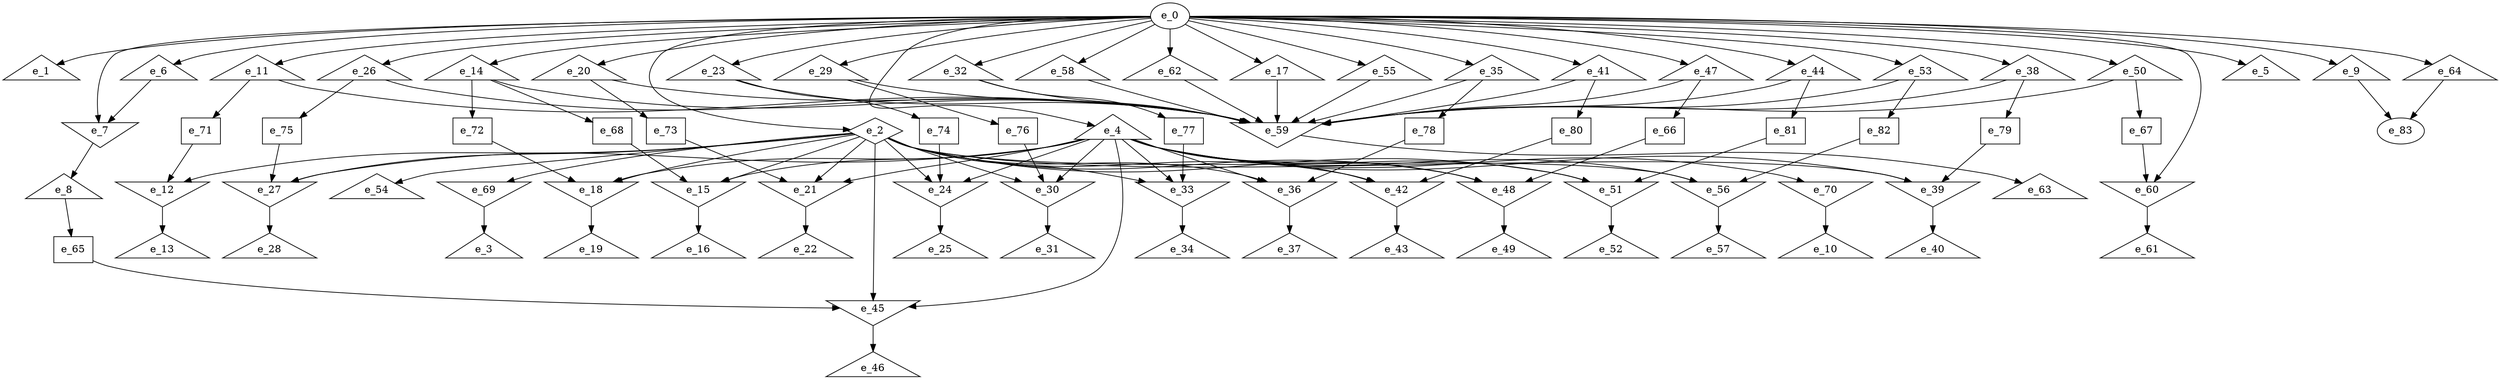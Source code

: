 digraph control_path {
  e_0: entry_node : n ;
  e_1 [shape = triangle];
  e_2 [shape = diamond];
  e_3 [shape = triangle];
  e_4 [shape = triangle];
  e_5 [shape = triangle];
  e_6 [shape = triangle];
  e_7 [shape = invtriangle];
  e_8 [shape = triangle];
  e_9 [shape = triangle];
  e_10 [shape = triangle];
  e_11 [shape = triangle];
  e_12 [shape = invtriangle];
  e_13 [shape = triangle];
  e_14 [shape = triangle];
  e_15 [shape = invtriangle];
  e_16 [shape = triangle];
  e_17 [shape = triangle];
  e_18 [shape = invtriangle];
  e_19 [shape = triangle];
  e_20 [shape = triangle];
  e_21 [shape = invtriangle];
  e_22 [shape = triangle];
  e_23 [shape = triangle];
  e_24 [shape = invtriangle];
  e_25 [shape = triangle];
  e_26 [shape = triangle];
  e_27 [shape = invtriangle];
  e_28 [shape = triangle];
  e_29 [shape = triangle];
  e_30 [shape = invtriangle];
  e_31 [shape = triangle];
  e_32 [shape = triangle];
  e_33 [shape = invtriangle];
  e_34 [shape = triangle];
  e_35 [shape = triangle];
  e_36 [shape = invtriangle];
  e_37 [shape = triangle];
  e_38 [shape = triangle];
  e_39 [shape = invtriangle];
  e_40 [shape = triangle];
  e_41 [shape = triangle];
  e_42 [shape = invtriangle];
  e_43 [shape = triangle];
  e_44 [shape = triangle];
  e_45 [shape = invtriangle];
  e_46 [shape = triangle];
  e_47 [shape = triangle];
  e_48 [shape = invtriangle];
  e_49 [shape = triangle];
  e_50 [shape = triangle];
  e_51 [shape = invtriangle];
  e_52 [shape = triangle];
  e_53 [shape = triangle];
  e_54 [shape = triangle];
  e_55 [shape = triangle];
  e_56 [shape = invtriangle];
  e_57 [shape = triangle];
  e_58 [shape = triangle];
  e_59 [shape = invtriangle];
  e_60 [shape = invtriangle];
  e_61 [shape = triangle];
  e_62 [shape = triangle];
  e_63 [shape = triangle];
  e_64 [shape = triangle];
  e_65 [shape = dot];
  e_66 [shape = dot];
  e_67 [shape = dot];
  e_68 [shape = dot];
  e_69 [shape = invtriangle];
  e_70 [shape = invtriangle];
  e_71 [shape = dot];
  e_72 [shape = dot];
  e_73 [shape = dot];
  e_74 [shape = dot];
  e_75 [shape = dot];
  e_76 [shape = dot];
  e_77 [shape = dot];
  e_78 [shape = dot];
  e_79 [shape = dot];
  e_80 [shape = dot];
  e_81 [shape = dot];
  e_82 [shape = dot];
  e_83: exit_node : s ;
  e_0 -> e_1;
  e_0 -> e_2;
  e_69 -> e_3;
  e_0 -> e_4;
  e_0 -> e_5;
  e_0 -> e_6;
  e_0 -> e_7;
  e_6 -> e_7;
  e_7 -> e_8;
  e_0 -> e_9;
  e_70 -> e_10;
  e_0 -> e_11;
  e_2 -> e_12;
  e_71 -> e_12;
  e_12 -> e_13;
  e_0 -> e_14;
  e_2 -> e_15;
  e_4 -> e_15;
  e_68 -> e_15;
  e_15 -> e_16;
  e_0 -> e_17;
  e_2 -> e_18;
  e_4 -> e_18;
  e_72 -> e_18;
  e_18 -> e_19;
  e_0 -> e_20;
  e_2 -> e_21;
  e_4 -> e_21;
  e_73 -> e_21;
  e_21 -> e_22;
  e_0 -> e_23;
  e_2 -> e_24;
  e_4 -> e_24;
  e_74 -> e_24;
  e_24 -> e_25;
  e_0 -> e_26;
  e_2 -> e_27;
  e_4 -> e_27;
  e_75 -> e_27;
  e_27 -> e_28;
  e_0 -> e_29;
  e_2 -> e_30;
  e_4 -> e_30;
  e_76 -> e_30;
  e_30 -> e_31;
  e_0 -> e_32;
  e_2 -> e_33;
  e_4 -> e_33;
  e_77 -> e_33;
  e_33 -> e_34;
  e_0 -> e_35;
  e_2 -> e_36;
  e_4 -> e_36;
  e_78 -> e_36;
  e_36 -> e_37;
  e_0 -> e_38;
  e_2 -> e_39;
  e_4 -> e_39;
  e_79 -> e_39;
  e_39 -> e_40;
  e_0 -> e_41;
  e_2 -> e_42;
  e_4 -> e_42;
  e_80 -> e_42;
  e_42 -> e_43;
  e_0 -> e_44;
  e_2 -> e_45;
  e_4 -> e_45;
  e_65 -> e_45;
  e_45 -> e_46;
  e_0 -> e_47;
  e_2 -> e_48;
  e_4 -> e_48;
  e_66 -> e_48;
  e_48 -> e_49;
  e_0 -> e_50;
  e_2 -> e_51;
  e_4 -> e_51;
  e_81 -> e_51;
  e_51 -> e_52;
  e_0 -> e_53;
  e_2 -> e_54;
  e_0 -> e_55;
  e_2 -> e_56;
  e_4 -> e_56;
  e_82 -> e_56;
  e_56 -> e_57;
  e_0 -> e_58;
  e_50 -> e_59;
  e_47 -> e_59;
  e_53 -> e_59;
  e_58 -> e_59;
  e_55 -> e_59;
  e_62 -> e_59;
  e_11 -> e_59;
  e_14 -> e_59;
  e_17 -> e_59;
  e_20 -> e_59;
  e_23 -> e_59;
  e_26 -> e_59;
  e_29 -> e_59;
  e_32 -> e_59;
  e_35 -> e_59;
  e_38 -> e_59;
  e_41 -> e_59;
  e_44 -> e_59;
  e_0 -> e_60;
  e_67 -> e_60;
  e_60 -> e_61;
  e_0 -> e_62;
  e_59 -> e_63;
  e_0 -> e_64;
  e_8 -> e_65;
  e_47 -> e_66;
  e_50 -> e_67;
  e_14 -> e_68;
  e_2 -> e_69;
  e_4 -> e_70;
  e_11 -> e_71;
  e_14 -> e_72;
  e_20 -> e_73;
  e_23 -> e_74;
  e_26 -> e_75;
  e_29 -> e_76;
  e_32 -> e_77;
  e_35 -> e_78;
  e_38 -> e_79;
  e_41 -> e_80;
  e_44 -> e_81;
  e_53 -> e_82;
  e_64 -> e_83;
  e_9 -> e_83;
}
